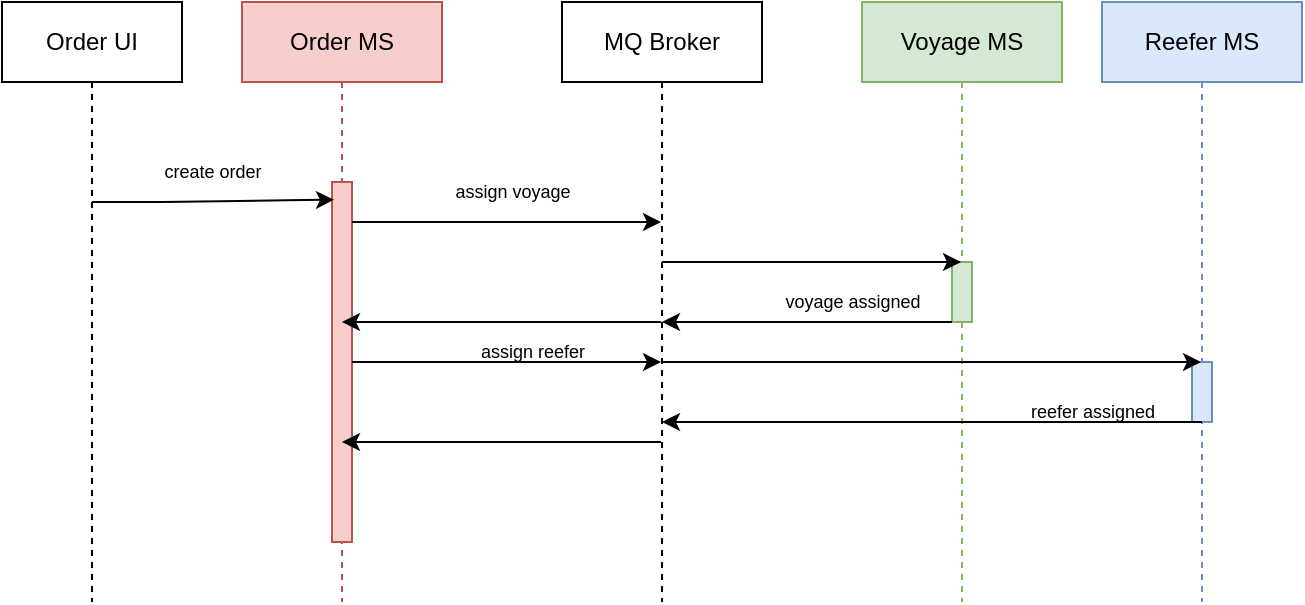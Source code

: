 <mxfile>
    <diagram id="ZDCdcWispeJmgQOnJEwM" name="Page-1">
        <mxGraphModel dx="519" dy="422" grid="1" gridSize="10" guides="1" tooltips="1" connect="1" arrows="1" fold="1" page="1" pageScale="1" pageWidth="850" pageHeight="1100" math="0" shadow="0">
            <root>
                <mxCell id="0"/>
                <mxCell id="1" parent="0"/>
                <mxCell id="2" value="Reefer MS" style="shape=umlLifeline;perimeter=lifelinePerimeter;whiteSpace=wrap;html=1;container=1;collapsible=0;recursiveResize=0;outlineConnect=0;fillColor=#dae8fc;strokeColor=#6c8ebf;" vertex="1" parent="1">
                    <mxGeometry x="570" y="10" width="100" height="300" as="geometry"/>
                </mxCell>
                <mxCell id="3" value="" style="html=1;points=[];perimeter=orthogonalPerimeter;fillColor=#dae8fc;strokeColor=#6c8ebf;" vertex="1" parent="2">
                    <mxGeometry x="45" y="180" width="10" height="30" as="geometry"/>
                </mxCell>
                <mxCell id="28" value="reefer assigned" style="text;strokeColor=none;fillColor=none;html=1;fontSize=9;fontStyle=0;verticalAlign=middle;align=center;" vertex="1" parent="2">
                    <mxGeometry x="-40" y="190" width="70" height="30" as="geometry"/>
                </mxCell>
                <mxCell id="4" value="Voyage MS" style="shape=umlLifeline;perimeter=lifelinePerimeter;whiteSpace=wrap;html=1;container=1;collapsible=0;recursiveResize=0;outlineConnect=0;fillColor=#d5e8d4;strokeColor=#82b366;" vertex="1" parent="1">
                    <mxGeometry x="450" y="10" width="100" height="300" as="geometry"/>
                </mxCell>
                <mxCell id="5" value="" style="html=1;points=[];perimeter=orthogonalPerimeter;fillColor=#d5e8d4;strokeColor=#82b366;" vertex="1" parent="4">
                    <mxGeometry x="45" y="130" width="10" height="30" as="geometry"/>
                </mxCell>
                <mxCell id="6" value="Order MS" style="shape=umlLifeline;perimeter=lifelinePerimeter;whiteSpace=wrap;html=1;container=1;collapsible=0;recursiveResize=0;outlineConnect=0;fillColor=#f8cecc;strokeColor=#b85450;" vertex="1" parent="1">
                    <mxGeometry x="140" y="10" width="100" height="300" as="geometry"/>
                </mxCell>
                <mxCell id="7" value="" style="html=1;points=[];perimeter=orthogonalPerimeter;fillColor=#f8cecc;strokeColor=#b85450;" vertex="1" parent="6">
                    <mxGeometry x="45" y="90" width="10" height="180" as="geometry"/>
                </mxCell>
                <mxCell id="12" style="edgeStyle=none;html=1;entryX=0.1;entryY=0.049;entryDx=0;entryDy=0;entryPerimeter=0;" edge="1" parent="1" source="8" target="7">
                    <mxGeometry relative="1" as="geometry">
                        <Array as="points">
                            <mxPoint x="100" y="110"/>
                        </Array>
                    </mxGeometry>
                </mxCell>
                <mxCell id="8" value="Order UI" style="shape=umlLifeline;perimeter=lifelinePerimeter;whiteSpace=wrap;html=1;container=1;collapsible=0;recursiveResize=0;outlineConnect=0;" vertex="1" parent="1">
                    <mxGeometry x="20" y="10" width="90" height="300" as="geometry"/>
                </mxCell>
                <mxCell id="21" value="create order" style="text;strokeColor=none;fillColor=none;html=1;fontSize=9;fontStyle=0;verticalAlign=middle;align=center;" vertex="1" parent="8">
                    <mxGeometry x="70" y="70" width="70" height="30" as="geometry"/>
                </mxCell>
                <mxCell id="14" style="edgeStyle=none;html=1;" edge="1" parent="1" source="10" target="4">
                    <mxGeometry relative="1" as="geometry">
                        <Array as="points">
                            <mxPoint x="470" y="140"/>
                        </Array>
                    </mxGeometry>
                </mxCell>
                <mxCell id="15" style="edgeStyle=none;html=1;" edge="1" parent="1" source="10" target="2">
                    <mxGeometry relative="1" as="geometry">
                        <Array as="points">
                            <mxPoint x="570" y="190"/>
                        </Array>
                    </mxGeometry>
                </mxCell>
                <mxCell id="19" style="edgeStyle=none;html=1;" edge="1" parent="1" source="10" target="6">
                    <mxGeometry relative="1" as="geometry">
                        <Array as="points">
                            <mxPoint x="250" y="170"/>
                        </Array>
                    </mxGeometry>
                </mxCell>
                <mxCell id="10" value="MQ Broker" style="shape=umlLifeline;perimeter=lifelinePerimeter;whiteSpace=wrap;html=1;container=1;collapsible=0;recursiveResize=0;outlineConnect=0;" vertex="1" parent="1">
                    <mxGeometry x="300" y="10" width="100" height="300" as="geometry"/>
                </mxCell>
                <mxCell id="23" value="assign reefer" style="text;strokeColor=none;fillColor=none;html=1;fontSize=9;fontStyle=0;verticalAlign=middle;align=center;" vertex="1" parent="10">
                    <mxGeometry x="-50" y="160" width="70" height="30" as="geometry"/>
                </mxCell>
                <mxCell id="13" style="edgeStyle=none;html=1;" edge="1" parent="1" source="7" target="10">
                    <mxGeometry relative="1" as="geometry">
                        <Array as="points">
                            <mxPoint x="310" y="120"/>
                        </Array>
                    </mxGeometry>
                </mxCell>
                <mxCell id="16" style="edgeStyle=none;html=1;" edge="1" parent="1" source="7" target="10">
                    <mxGeometry relative="1" as="geometry">
                        <mxPoint x="340" y="160" as="targetPoint"/>
                        <Array as="points">
                            <mxPoint x="220" y="190"/>
                        </Array>
                    </mxGeometry>
                </mxCell>
                <mxCell id="17" style="edgeStyle=none;html=1;" edge="1" parent="1" target="10">
                    <mxGeometry relative="1" as="geometry">
                        <mxPoint x="620" y="220" as="sourcePoint"/>
                        <Array as="points">
                            <mxPoint x="520" y="220"/>
                        </Array>
                    </mxGeometry>
                </mxCell>
                <mxCell id="18" style="edgeStyle=none;html=1;" edge="1" parent="1" source="5" target="10">
                    <mxGeometry relative="1" as="geometry">
                        <Array as="points">
                            <mxPoint x="460" y="170"/>
                        </Array>
                    </mxGeometry>
                </mxCell>
                <mxCell id="20" style="edgeStyle=none;html=1;" edge="1" parent="1" source="10" target="6">
                    <mxGeometry relative="1" as="geometry">
                        <mxPoint x="280" y="170" as="sourcePoint"/>
                        <mxPoint x="199.5" y="180" as="targetPoint"/>
                        <Array as="points">
                            <mxPoint x="290" y="230"/>
                            <mxPoint x="210" y="230"/>
                        </Array>
                    </mxGeometry>
                </mxCell>
                <mxCell id="22" value="assign voyage" style="text;strokeColor=none;fillColor=none;html=1;fontSize=9;fontStyle=0;verticalAlign=middle;align=center;" vertex="1" parent="1">
                    <mxGeometry x="240" y="90" width="70" height="30" as="geometry"/>
                </mxCell>
                <mxCell id="26" value="voyage assigned" style="text;strokeColor=none;fillColor=none;html=1;fontSize=9;fontStyle=0;verticalAlign=middle;align=center;" vertex="1" parent="1">
                    <mxGeometry x="410" y="145" width="70" height="30" as="geometry"/>
                </mxCell>
            </root>
        </mxGraphModel>
    </diagram>
</mxfile>
